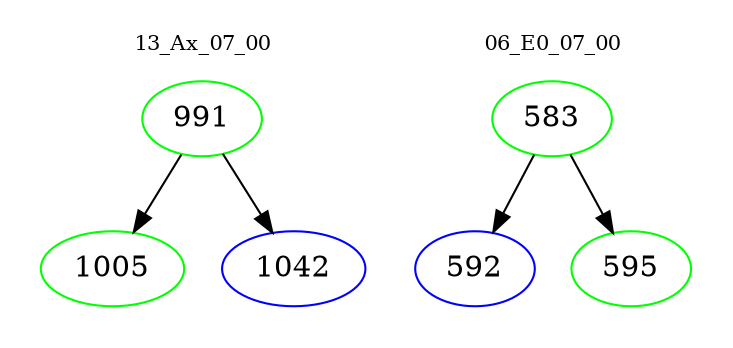 digraph{
subgraph cluster_0 {
color = white
label = "13_Ax_07_00";
fontsize=10;
T0_991 [label="991", color="green"]
T0_991 -> T0_1005 [color="black"]
T0_1005 [label="1005", color="green"]
T0_991 -> T0_1042 [color="black"]
T0_1042 [label="1042", color="blue"]
}
subgraph cluster_1 {
color = white
label = "06_E0_07_00";
fontsize=10;
T1_583 [label="583", color="green"]
T1_583 -> T1_592 [color="black"]
T1_592 [label="592", color="blue"]
T1_583 -> T1_595 [color="black"]
T1_595 [label="595", color="green"]
}
}
